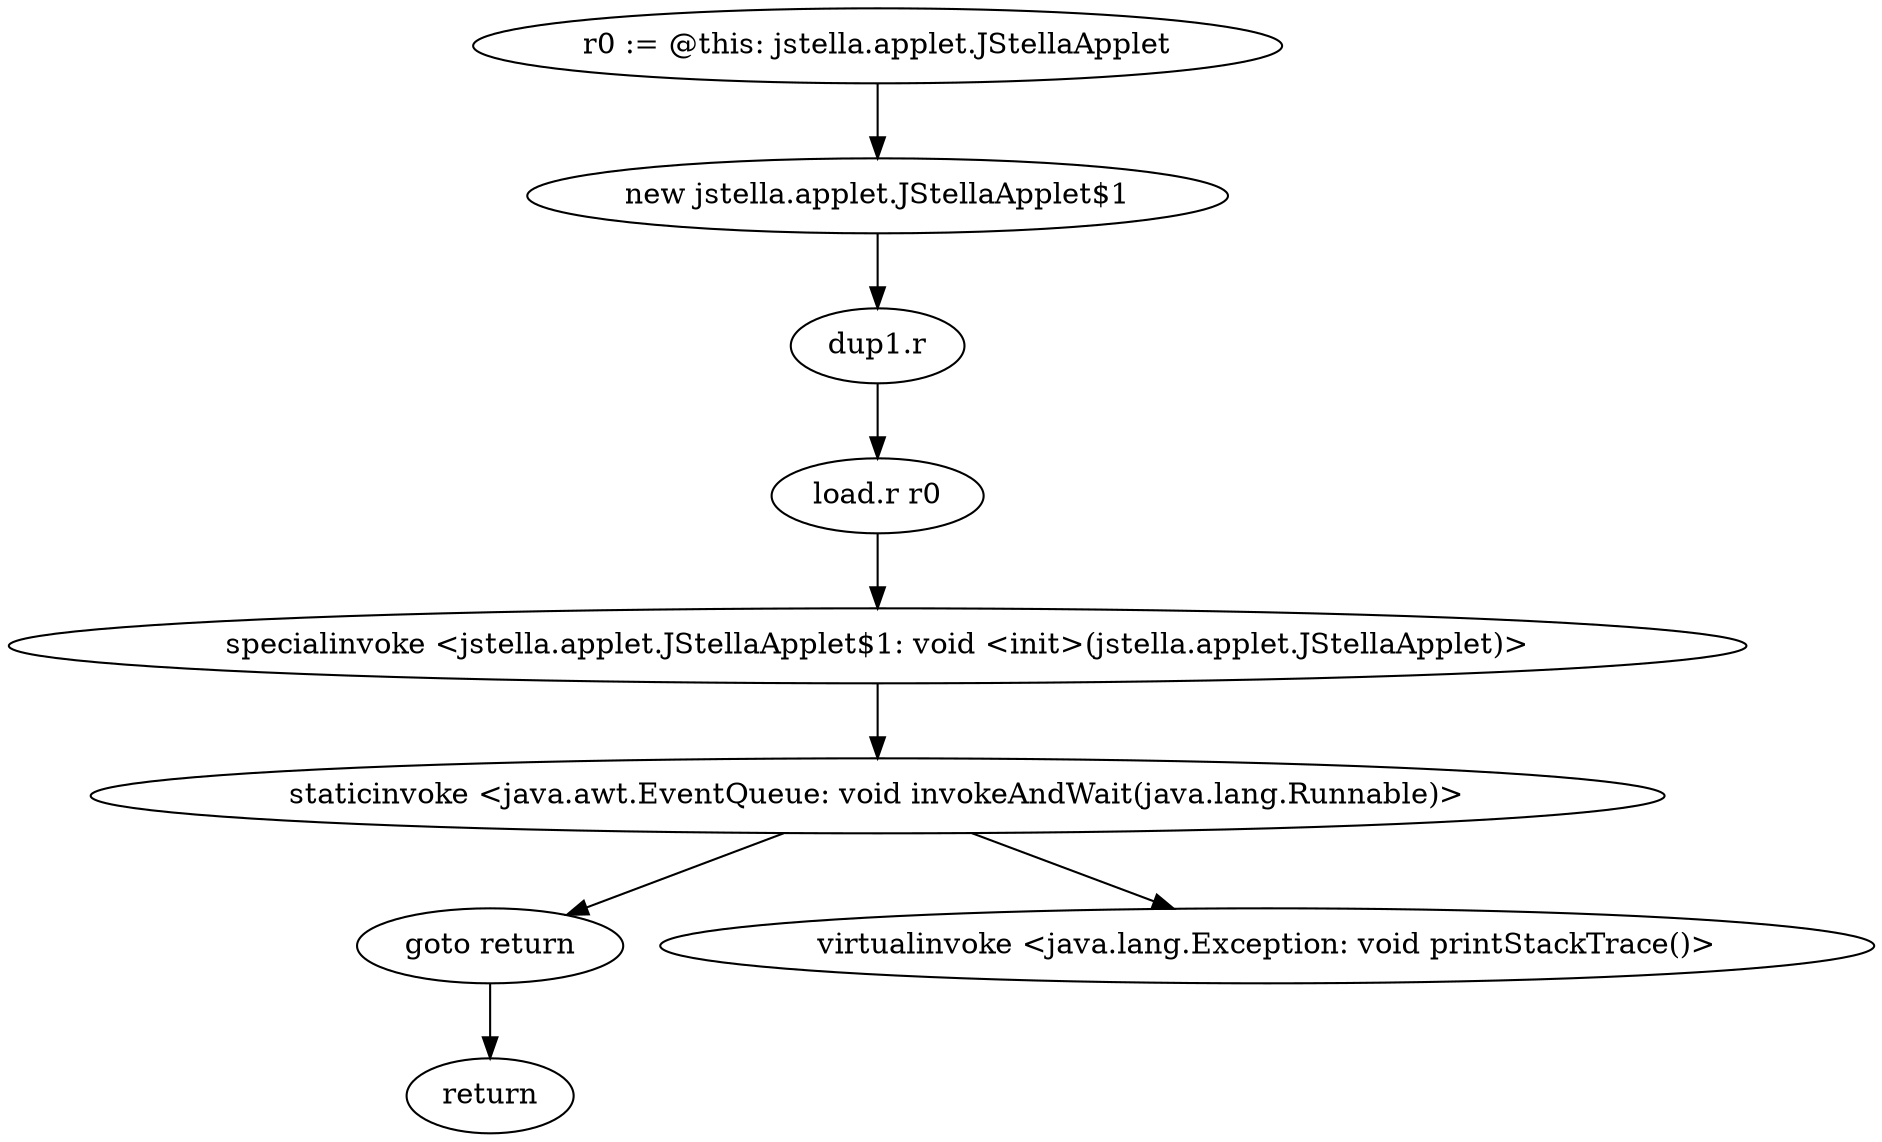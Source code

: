 digraph "" {
    "r0 := @this: jstella.applet.JStellaApplet"
    "new jstella.applet.JStellaApplet$1"
    "r0 := @this: jstella.applet.JStellaApplet"->"new jstella.applet.JStellaApplet$1";
    "dup1.r"
    "new jstella.applet.JStellaApplet$1"->"dup1.r";
    "load.r r0"
    "dup1.r"->"load.r r0";
    "specialinvoke <jstella.applet.JStellaApplet$1: void <init>(jstella.applet.JStellaApplet)>"
    "load.r r0"->"specialinvoke <jstella.applet.JStellaApplet$1: void <init>(jstella.applet.JStellaApplet)>";
    "staticinvoke <java.awt.EventQueue: void invokeAndWait(java.lang.Runnable)>"
    "specialinvoke <jstella.applet.JStellaApplet$1: void <init>(jstella.applet.JStellaApplet)>"->"staticinvoke <java.awt.EventQueue: void invokeAndWait(java.lang.Runnable)>";
    "goto return"
    "staticinvoke <java.awt.EventQueue: void invokeAndWait(java.lang.Runnable)>"->"goto return";
    "return"
    "goto return"->"return";
    "virtualinvoke <java.lang.Exception: void printStackTrace()>"
    "staticinvoke <java.awt.EventQueue: void invokeAndWait(java.lang.Runnable)>"->"virtualinvoke <java.lang.Exception: void printStackTrace()>";
}
